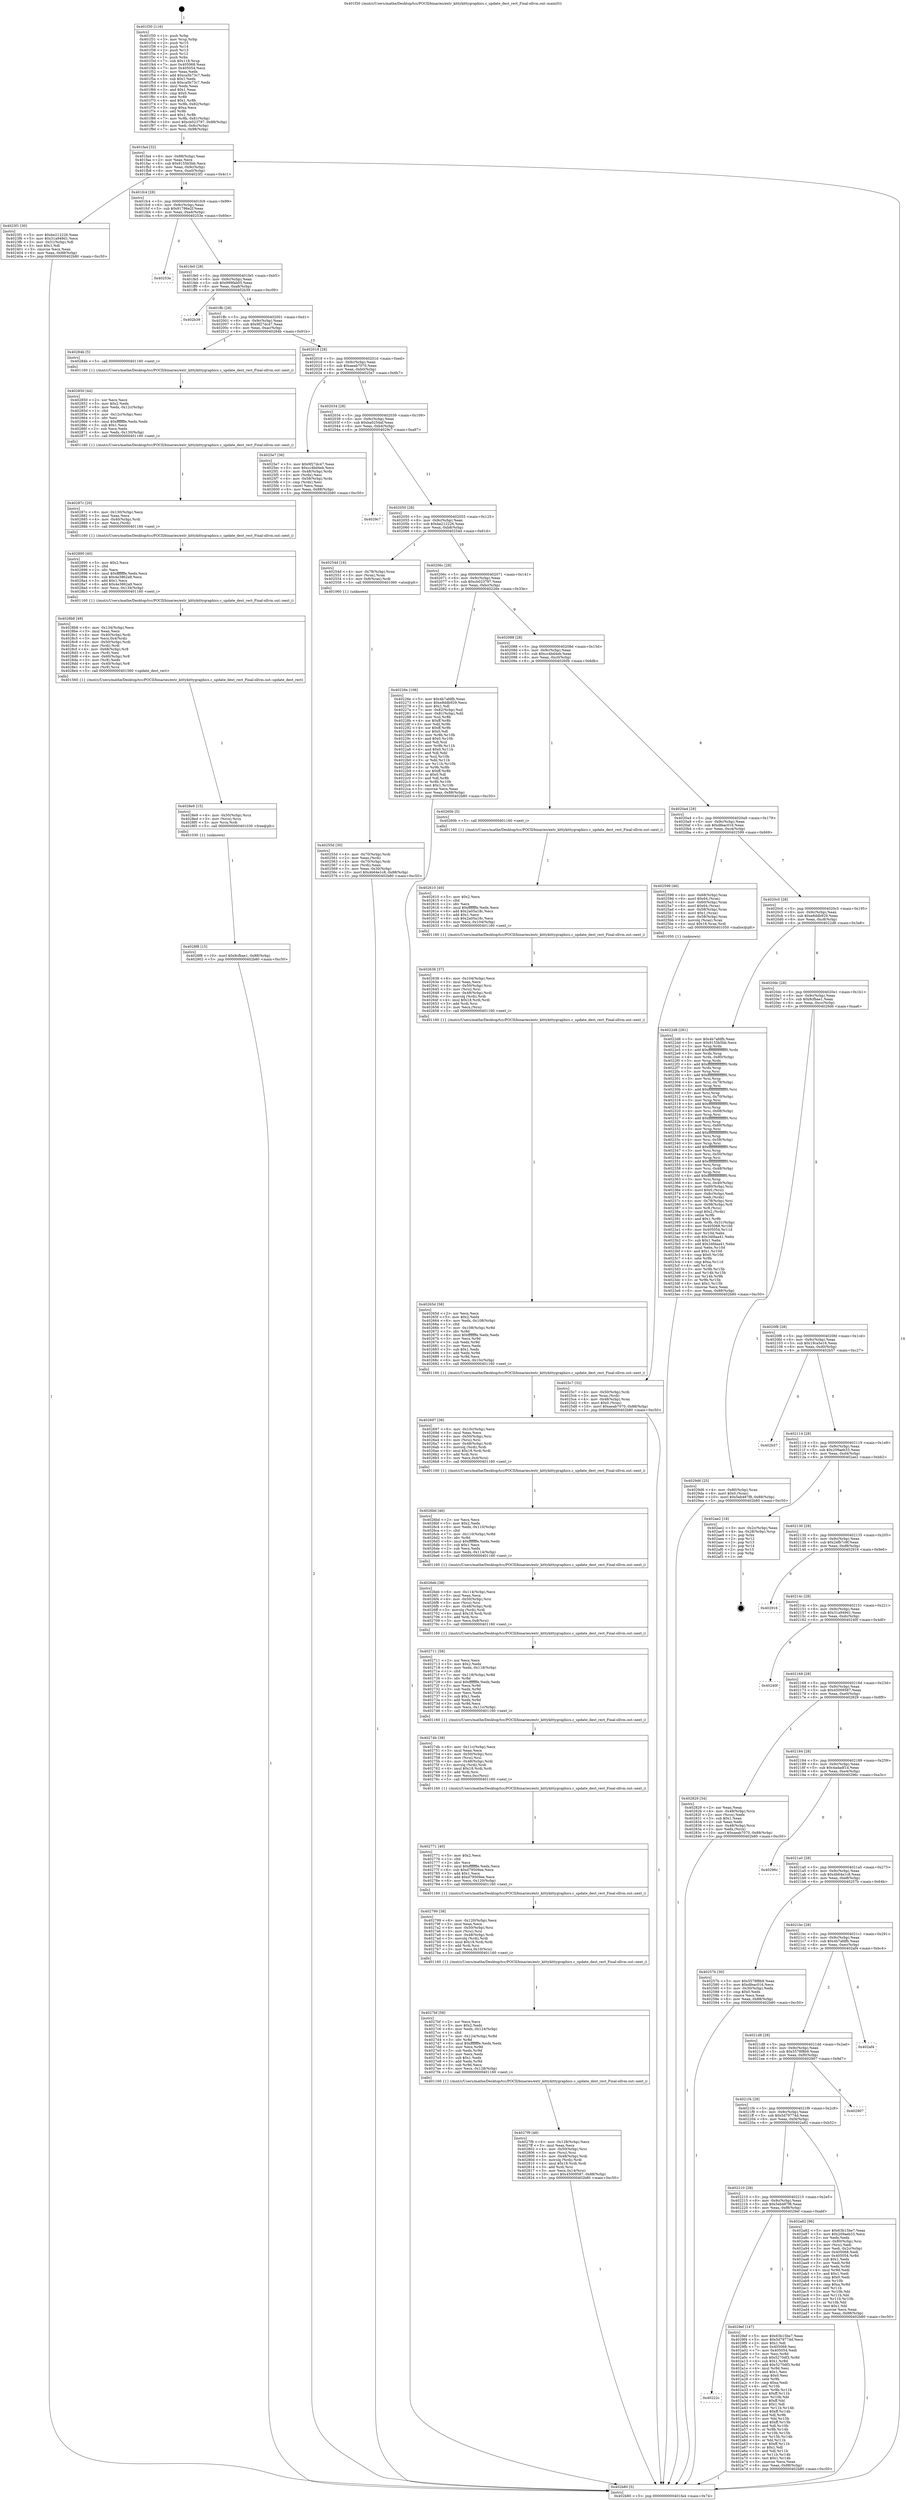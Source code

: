 digraph "0x401f30" {
  label = "0x401f30 (/mnt/c/Users/mathe/Desktop/tcc/POCII/binaries/extr_kittykittygraphics.c_update_dest_rect_Final-ollvm.out::main(0))"
  labelloc = "t"
  node[shape=record]

  Entry [label="",width=0.3,height=0.3,shape=circle,fillcolor=black,style=filled]
  "0x401fa4" [label="{
     0x401fa4 [32]\l
     | [instrs]\l
     &nbsp;&nbsp;0x401fa4 \<+6\>: mov -0x88(%rbp),%eax\l
     &nbsp;&nbsp;0x401faa \<+2\>: mov %eax,%ecx\l
     &nbsp;&nbsp;0x401fac \<+6\>: sub $0x9155b5bb,%ecx\l
     &nbsp;&nbsp;0x401fb2 \<+6\>: mov %eax,-0x9c(%rbp)\l
     &nbsp;&nbsp;0x401fb8 \<+6\>: mov %ecx,-0xa0(%rbp)\l
     &nbsp;&nbsp;0x401fbe \<+6\>: je 00000000004023f1 \<main+0x4c1\>\l
  }"]
  "0x4023f1" [label="{
     0x4023f1 [30]\l
     | [instrs]\l
     &nbsp;&nbsp;0x4023f1 \<+5\>: mov $0xbe212226,%eax\l
     &nbsp;&nbsp;0x4023f6 \<+5\>: mov $0x31a949d1,%ecx\l
     &nbsp;&nbsp;0x4023fb \<+3\>: mov -0x31(%rbp),%dl\l
     &nbsp;&nbsp;0x4023fe \<+3\>: test $0x1,%dl\l
     &nbsp;&nbsp;0x402401 \<+3\>: cmovne %ecx,%eax\l
     &nbsp;&nbsp;0x402404 \<+6\>: mov %eax,-0x88(%rbp)\l
     &nbsp;&nbsp;0x40240a \<+5\>: jmp 0000000000402b80 \<main+0xc50\>\l
  }"]
  "0x401fc4" [label="{
     0x401fc4 [28]\l
     | [instrs]\l
     &nbsp;&nbsp;0x401fc4 \<+5\>: jmp 0000000000401fc9 \<main+0x99\>\l
     &nbsp;&nbsp;0x401fc9 \<+6\>: mov -0x9c(%rbp),%eax\l
     &nbsp;&nbsp;0x401fcf \<+5\>: sub $0x91786e2f,%eax\l
     &nbsp;&nbsp;0x401fd4 \<+6\>: mov %eax,-0xa4(%rbp)\l
     &nbsp;&nbsp;0x401fda \<+6\>: je 000000000040253e \<main+0x60e\>\l
  }"]
  Exit [label="",width=0.3,height=0.3,shape=circle,fillcolor=black,style=filled,peripheries=2]
  "0x40253e" [label="{
     0x40253e\l
  }", style=dashed]
  "0x401fe0" [label="{
     0x401fe0 [28]\l
     | [instrs]\l
     &nbsp;&nbsp;0x401fe0 \<+5\>: jmp 0000000000401fe5 \<main+0xb5\>\l
     &nbsp;&nbsp;0x401fe5 \<+6\>: mov -0x9c(%rbp),%eax\l
     &nbsp;&nbsp;0x401feb \<+5\>: sub $0x999fab05,%eax\l
     &nbsp;&nbsp;0x401ff0 \<+6\>: mov %eax,-0xa8(%rbp)\l
     &nbsp;&nbsp;0x401ff6 \<+6\>: je 0000000000402b39 \<main+0xc09\>\l
  }"]
  "0x40222c" [label="{
     0x40222c\l
  }", style=dashed]
  "0x402b39" [label="{
     0x402b39\l
  }", style=dashed]
  "0x401ffc" [label="{
     0x401ffc [28]\l
     | [instrs]\l
     &nbsp;&nbsp;0x401ffc \<+5\>: jmp 0000000000402001 \<main+0xd1\>\l
     &nbsp;&nbsp;0x402001 \<+6\>: mov -0x9c(%rbp),%eax\l
     &nbsp;&nbsp;0x402007 \<+5\>: sub $0x9f27dc47,%eax\l
     &nbsp;&nbsp;0x40200c \<+6\>: mov %eax,-0xac(%rbp)\l
     &nbsp;&nbsp;0x402012 \<+6\>: je 000000000040284b \<main+0x91b\>\l
  }"]
  "0x4029ef" [label="{
     0x4029ef [147]\l
     | [instrs]\l
     &nbsp;&nbsp;0x4029ef \<+5\>: mov $0x63b15be7,%eax\l
     &nbsp;&nbsp;0x4029f4 \<+5\>: mov $0x5d79774d,%ecx\l
     &nbsp;&nbsp;0x4029f9 \<+2\>: mov $0x1,%dl\l
     &nbsp;&nbsp;0x4029fb \<+7\>: mov 0x405068,%esi\l
     &nbsp;&nbsp;0x402a02 \<+7\>: mov 0x405054,%edi\l
     &nbsp;&nbsp;0x402a09 \<+3\>: mov %esi,%r8d\l
     &nbsp;&nbsp;0x402a0c \<+7\>: sub $0x5270df3,%r8d\l
     &nbsp;&nbsp;0x402a13 \<+4\>: sub $0x1,%r8d\l
     &nbsp;&nbsp;0x402a17 \<+7\>: add $0x5270df3,%r8d\l
     &nbsp;&nbsp;0x402a1e \<+4\>: imul %r8d,%esi\l
     &nbsp;&nbsp;0x402a22 \<+3\>: and $0x1,%esi\l
     &nbsp;&nbsp;0x402a25 \<+3\>: cmp $0x0,%esi\l
     &nbsp;&nbsp;0x402a28 \<+4\>: sete %r9b\l
     &nbsp;&nbsp;0x402a2c \<+3\>: cmp $0xa,%edi\l
     &nbsp;&nbsp;0x402a2f \<+4\>: setl %r10b\l
     &nbsp;&nbsp;0x402a33 \<+3\>: mov %r9b,%r11b\l
     &nbsp;&nbsp;0x402a36 \<+4\>: xor $0xff,%r11b\l
     &nbsp;&nbsp;0x402a3a \<+3\>: mov %r10b,%bl\l
     &nbsp;&nbsp;0x402a3d \<+3\>: xor $0xff,%bl\l
     &nbsp;&nbsp;0x402a40 \<+3\>: xor $0x1,%dl\l
     &nbsp;&nbsp;0x402a43 \<+3\>: mov %r11b,%r14b\l
     &nbsp;&nbsp;0x402a46 \<+4\>: and $0xff,%r14b\l
     &nbsp;&nbsp;0x402a4a \<+3\>: and %dl,%r9b\l
     &nbsp;&nbsp;0x402a4d \<+3\>: mov %bl,%r15b\l
     &nbsp;&nbsp;0x402a50 \<+4\>: and $0xff,%r15b\l
     &nbsp;&nbsp;0x402a54 \<+3\>: and %dl,%r10b\l
     &nbsp;&nbsp;0x402a57 \<+3\>: or %r9b,%r14b\l
     &nbsp;&nbsp;0x402a5a \<+3\>: or %r10b,%r15b\l
     &nbsp;&nbsp;0x402a5d \<+3\>: xor %r15b,%r14b\l
     &nbsp;&nbsp;0x402a60 \<+3\>: or %bl,%r11b\l
     &nbsp;&nbsp;0x402a63 \<+4\>: xor $0xff,%r11b\l
     &nbsp;&nbsp;0x402a67 \<+3\>: or $0x1,%dl\l
     &nbsp;&nbsp;0x402a6a \<+3\>: and %dl,%r11b\l
     &nbsp;&nbsp;0x402a6d \<+3\>: or %r11b,%r14b\l
     &nbsp;&nbsp;0x402a70 \<+4\>: test $0x1,%r14b\l
     &nbsp;&nbsp;0x402a74 \<+3\>: cmovne %ecx,%eax\l
     &nbsp;&nbsp;0x402a77 \<+6\>: mov %eax,-0x88(%rbp)\l
     &nbsp;&nbsp;0x402a7d \<+5\>: jmp 0000000000402b80 \<main+0xc50\>\l
  }"]
  "0x40284b" [label="{
     0x40284b [5]\l
     | [instrs]\l
     &nbsp;&nbsp;0x40284b \<+5\>: call 0000000000401160 \<next_i\>\l
     | [calls]\l
     &nbsp;&nbsp;0x401160 \{1\} (/mnt/c/Users/mathe/Desktop/tcc/POCII/binaries/extr_kittykittygraphics.c_update_dest_rect_Final-ollvm.out::next_i)\l
  }"]
  "0x402018" [label="{
     0x402018 [28]\l
     | [instrs]\l
     &nbsp;&nbsp;0x402018 \<+5\>: jmp 000000000040201d \<main+0xed\>\l
     &nbsp;&nbsp;0x40201d \<+6\>: mov -0x9c(%rbp),%eax\l
     &nbsp;&nbsp;0x402023 \<+5\>: sub $0xaeab7070,%eax\l
     &nbsp;&nbsp;0x402028 \<+6\>: mov %eax,-0xb0(%rbp)\l
     &nbsp;&nbsp;0x40202e \<+6\>: je 00000000004025e7 \<main+0x6b7\>\l
  }"]
  "0x402210" [label="{
     0x402210 [28]\l
     | [instrs]\l
     &nbsp;&nbsp;0x402210 \<+5\>: jmp 0000000000402215 \<main+0x2e5\>\l
     &nbsp;&nbsp;0x402215 \<+6\>: mov -0x9c(%rbp),%eax\l
     &nbsp;&nbsp;0x40221b \<+5\>: sub $0x5eb487f8,%eax\l
     &nbsp;&nbsp;0x402220 \<+6\>: mov %eax,-0xf8(%rbp)\l
     &nbsp;&nbsp;0x402226 \<+6\>: je 00000000004029ef \<main+0xabf\>\l
  }"]
  "0x4025e7" [label="{
     0x4025e7 [36]\l
     | [instrs]\l
     &nbsp;&nbsp;0x4025e7 \<+5\>: mov $0x9f27dc47,%eax\l
     &nbsp;&nbsp;0x4025ec \<+5\>: mov $0xcc4bd4eb,%ecx\l
     &nbsp;&nbsp;0x4025f1 \<+4\>: mov -0x48(%rbp),%rdx\l
     &nbsp;&nbsp;0x4025f5 \<+2\>: mov (%rdx),%esi\l
     &nbsp;&nbsp;0x4025f7 \<+4\>: mov -0x58(%rbp),%rdx\l
     &nbsp;&nbsp;0x4025fb \<+2\>: cmp (%rdx),%esi\l
     &nbsp;&nbsp;0x4025fd \<+3\>: cmovl %ecx,%eax\l
     &nbsp;&nbsp;0x402600 \<+6\>: mov %eax,-0x88(%rbp)\l
     &nbsp;&nbsp;0x402606 \<+5\>: jmp 0000000000402b80 \<main+0xc50\>\l
  }"]
  "0x402034" [label="{
     0x402034 [28]\l
     | [instrs]\l
     &nbsp;&nbsp;0x402034 \<+5\>: jmp 0000000000402039 \<main+0x109\>\l
     &nbsp;&nbsp;0x402039 \<+6\>: mov -0x9c(%rbp),%eax\l
     &nbsp;&nbsp;0x40203f \<+5\>: sub $0xba0254af,%eax\l
     &nbsp;&nbsp;0x402044 \<+6\>: mov %eax,-0xb4(%rbp)\l
     &nbsp;&nbsp;0x40204a \<+6\>: je 00000000004029c7 \<main+0xa97\>\l
  }"]
  "0x402a82" [label="{
     0x402a82 [96]\l
     | [instrs]\l
     &nbsp;&nbsp;0x402a82 \<+5\>: mov $0x63b15be7,%eax\l
     &nbsp;&nbsp;0x402a87 \<+5\>: mov $0x209aeb33,%ecx\l
     &nbsp;&nbsp;0x402a8c \<+2\>: xor %edx,%edx\l
     &nbsp;&nbsp;0x402a8e \<+4\>: mov -0x80(%rbp),%rsi\l
     &nbsp;&nbsp;0x402a92 \<+2\>: mov (%rsi),%edi\l
     &nbsp;&nbsp;0x402a94 \<+3\>: mov %edi,-0x2c(%rbp)\l
     &nbsp;&nbsp;0x402a97 \<+7\>: mov 0x405068,%edi\l
     &nbsp;&nbsp;0x402a9e \<+8\>: mov 0x405054,%r8d\l
     &nbsp;&nbsp;0x402aa6 \<+3\>: sub $0x1,%edx\l
     &nbsp;&nbsp;0x402aa9 \<+3\>: mov %edi,%r9d\l
     &nbsp;&nbsp;0x402aac \<+3\>: add %edx,%r9d\l
     &nbsp;&nbsp;0x402aaf \<+4\>: imul %r9d,%edi\l
     &nbsp;&nbsp;0x402ab3 \<+3\>: and $0x1,%edi\l
     &nbsp;&nbsp;0x402ab6 \<+3\>: cmp $0x0,%edi\l
     &nbsp;&nbsp;0x402ab9 \<+4\>: sete %r10b\l
     &nbsp;&nbsp;0x402abd \<+4\>: cmp $0xa,%r8d\l
     &nbsp;&nbsp;0x402ac1 \<+4\>: setl %r11b\l
     &nbsp;&nbsp;0x402ac5 \<+3\>: mov %r10b,%bl\l
     &nbsp;&nbsp;0x402ac8 \<+3\>: and %r11b,%bl\l
     &nbsp;&nbsp;0x402acb \<+3\>: xor %r11b,%r10b\l
     &nbsp;&nbsp;0x402ace \<+3\>: or %r10b,%bl\l
     &nbsp;&nbsp;0x402ad1 \<+3\>: test $0x1,%bl\l
     &nbsp;&nbsp;0x402ad4 \<+3\>: cmovne %ecx,%eax\l
     &nbsp;&nbsp;0x402ad7 \<+6\>: mov %eax,-0x88(%rbp)\l
     &nbsp;&nbsp;0x402add \<+5\>: jmp 0000000000402b80 \<main+0xc50\>\l
  }"]
  "0x4029c7" [label="{
     0x4029c7\l
  }", style=dashed]
  "0x402050" [label="{
     0x402050 [28]\l
     | [instrs]\l
     &nbsp;&nbsp;0x402050 \<+5\>: jmp 0000000000402055 \<main+0x125\>\l
     &nbsp;&nbsp;0x402055 \<+6\>: mov -0x9c(%rbp),%eax\l
     &nbsp;&nbsp;0x40205b \<+5\>: sub $0xbe212226,%eax\l
     &nbsp;&nbsp;0x402060 \<+6\>: mov %eax,-0xb8(%rbp)\l
     &nbsp;&nbsp;0x402066 \<+6\>: je 000000000040254d \<main+0x61d\>\l
  }"]
  "0x4021f4" [label="{
     0x4021f4 [28]\l
     | [instrs]\l
     &nbsp;&nbsp;0x4021f4 \<+5\>: jmp 00000000004021f9 \<main+0x2c9\>\l
     &nbsp;&nbsp;0x4021f9 \<+6\>: mov -0x9c(%rbp),%eax\l
     &nbsp;&nbsp;0x4021ff \<+5\>: sub $0x5d79774d,%eax\l
     &nbsp;&nbsp;0x402204 \<+6\>: mov %eax,-0xf4(%rbp)\l
     &nbsp;&nbsp;0x40220a \<+6\>: je 0000000000402a82 \<main+0xb52\>\l
  }"]
  "0x40254d" [label="{
     0x40254d [16]\l
     | [instrs]\l
     &nbsp;&nbsp;0x40254d \<+4\>: mov -0x78(%rbp),%rax\l
     &nbsp;&nbsp;0x402551 \<+3\>: mov (%rax),%rax\l
     &nbsp;&nbsp;0x402554 \<+4\>: mov 0x8(%rax),%rdi\l
     &nbsp;&nbsp;0x402558 \<+5\>: call 0000000000401060 \<atoi@plt\>\l
     | [calls]\l
     &nbsp;&nbsp;0x401060 \{1\} (unknown)\l
  }"]
  "0x40206c" [label="{
     0x40206c [28]\l
     | [instrs]\l
     &nbsp;&nbsp;0x40206c \<+5\>: jmp 0000000000402071 \<main+0x141\>\l
     &nbsp;&nbsp;0x402071 \<+6\>: mov -0x9c(%rbp),%eax\l
     &nbsp;&nbsp;0x402077 \<+5\>: sub $0xcb023797,%eax\l
     &nbsp;&nbsp;0x40207c \<+6\>: mov %eax,-0xbc(%rbp)\l
     &nbsp;&nbsp;0x402082 \<+6\>: je 000000000040226e \<main+0x33e\>\l
  }"]
  "0x402907" [label="{
     0x402907\l
  }", style=dashed]
  "0x40226e" [label="{
     0x40226e [106]\l
     | [instrs]\l
     &nbsp;&nbsp;0x40226e \<+5\>: mov $0x4b7afdfb,%eax\l
     &nbsp;&nbsp;0x402273 \<+5\>: mov $0xe8ddb929,%ecx\l
     &nbsp;&nbsp;0x402278 \<+2\>: mov $0x1,%dl\l
     &nbsp;&nbsp;0x40227a \<+7\>: mov -0x82(%rbp),%sil\l
     &nbsp;&nbsp;0x402281 \<+7\>: mov -0x81(%rbp),%dil\l
     &nbsp;&nbsp;0x402288 \<+3\>: mov %sil,%r8b\l
     &nbsp;&nbsp;0x40228b \<+4\>: xor $0xff,%r8b\l
     &nbsp;&nbsp;0x40228f \<+3\>: mov %dil,%r9b\l
     &nbsp;&nbsp;0x402292 \<+4\>: xor $0xff,%r9b\l
     &nbsp;&nbsp;0x402296 \<+3\>: xor $0x0,%dl\l
     &nbsp;&nbsp;0x402299 \<+3\>: mov %r8b,%r10b\l
     &nbsp;&nbsp;0x40229c \<+4\>: and $0x0,%r10b\l
     &nbsp;&nbsp;0x4022a0 \<+3\>: and %dl,%sil\l
     &nbsp;&nbsp;0x4022a3 \<+3\>: mov %r9b,%r11b\l
     &nbsp;&nbsp;0x4022a6 \<+4\>: and $0x0,%r11b\l
     &nbsp;&nbsp;0x4022aa \<+3\>: and %dl,%dil\l
     &nbsp;&nbsp;0x4022ad \<+3\>: or %sil,%r10b\l
     &nbsp;&nbsp;0x4022b0 \<+3\>: or %dil,%r11b\l
     &nbsp;&nbsp;0x4022b3 \<+3\>: xor %r11b,%r10b\l
     &nbsp;&nbsp;0x4022b6 \<+3\>: or %r9b,%r8b\l
     &nbsp;&nbsp;0x4022b9 \<+4\>: xor $0xff,%r8b\l
     &nbsp;&nbsp;0x4022bd \<+3\>: or $0x0,%dl\l
     &nbsp;&nbsp;0x4022c0 \<+3\>: and %dl,%r8b\l
     &nbsp;&nbsp;0x4022c3 \<+3\>: or %r8b,%r10b\l
     &nbsp;&nbsp;0x4022c6 \<+4\>: test $0x1,%r10b\l
     &nbsp;&nbsp;0x4022ca \<+3\>: cmovne %ecx,%eax\l
     &nbsp;&nbsp;0x4022cd \<+6\>: mov %eax,-0x88(%rbp)\l
     &nbsp;&nbsp;0x4022d3 \<+5\>: jmp 0000000000402b80 \<main+0xc50\>\l
  }"]
  "0x402088" [label="{
     0x402088 [28]\l
     | [instrs]\l
     &nbsp;&nbsp;0x402088 \<+5\>: jmp 000000000040208d \<main+0x15d\>\l
     &nbsp;&nbsp;0x40208d \<+6\>: mov -0x9c(%rbp),%eax\l
     &nbsp;&nbsp;0x402093 \<+5\>: sub $0xcc4bd4eb,%eax\l
     &nbsp;&nbsp;0x402098 \<+6\>: mov %eax,-0xc0(%rbp)\l
     &nbsp;&nbsp;0x40209e \<+6\>: je 000000000040260b \<main+0x6db\>\l
  }"]
  "0x402b80" [label="{
     0x402b80 [5]\l
     | [instrs]\l
     &nbsp;&nbsp;0x402b80 \<+5\>: jmp 0000000000401fa4 \<main+0x74\>\l
  }"]
  "0x401f30" [label="{
     0x401f30 [116]\l
     | [instrs]\l
     &nbsp;&nbsp;0x401f30 \<+1\>: push %rbp\l
     &nbsp;&nbsp;0x401f31 \<+3\>: mov %rsp,%rbp\l
     &nbsp;&nbsp;0x401f34 \<+2\>: push %r15\l
     &nbsp;&nbsp;0x401f36 \<+2\>: push %r14\l
     &nbsp;&nbsp;0x401f38 \<+2\>: push %r13\l
     &nbsp;&nbsp;0x401f3a \<+2\>: push %r12\l
     &nbsp;&nbsp;0x401f3c \<+1\>: push %rbx\l
     &nbsp;&nbsp;0x401f3d \<+7\>: sub $0x118,%rsp\l
     &nbsp;&nbsp;0x401f44 \<+7\>: mov 0x405068,%eax\l
     &nbsp;&nbsp;0x401f4b \<+7\>: mov 0x405054,%ecx\l
     &nbsp;&nbsp;0x401f52 \<+2\>: mov %eax,%edx\l
     &nbsp;&nbsp;0x401f54 \<+6\>: add $0xca5b73c7,%edx\l
     &nbsp;&nbsp;0x401f5a \<+3\>: sub $0x1,%edx\l
     &nbsp;&nbsp;0x401f5d \<+6\>: sub $0xca5b73c7,%edx\l
     &nbsp;&nbsp;0x401f63 \<+3\>: imul %edx,%eax\l
     &nbsp;&nbsp;0x401f66 \<+3\>: and $0x1,%eax\l
     &nbsp;&nbsp;0x401f69 \<+3\>: cmp $0x0,%eax\l
     &nbsp;&nbsp;0x401f6c \<+4\>: sete %r8b\l
     &nbsp;&nbsp;0x401f70 \<+4\>: and $0x1,%r8b\l
     &nbsp;&nbsp;0x401f74 \<+7\>: mov %r8b,-0x82(%rbp)\l
     &nbsp;&nbsp;0x401f7b \<+3\>: cmp $0xa,%ecx\l
     &nbsp;&nbsp;0x401f7e \<+4\>: setl %r8b\l
     &nbsp;&nbsp;0x401f82 \<+4\>: and $0x1,%r8b\l
     &nbsp;&nbsp;0x401f86 \<+7\>: mov %r8b,-0x81(%rbp)\l
     &nbsp;&nbsp;0x401f8d \<+10\>: movl $0xcb023797,-0x88(%rbp)\l
     &nbsp;&nbsp;0x401f97 \<+6\>: mov %edi,-0x8c(%rbp)\l
     &nbsp;&nbsp;0x401f9d \<+7\>: mov %rsi,-0x98(%rbp)\l
  }"]
  "0x4021d8" [label="{
     0x4021d8 [28]\l
     | [instrs]\l
     &nbsp;&nbsp;0x4021d8 \<+5\>: jmp 00000000004021dd \<main+0x2ad\>\l
     &nbsp;&nbsp;0x4021dd \<+6\>: mov -0x9c(%rbp),%eax\l
     &nbsp;&nbsp;0x4021e3 \<+5\>: sub $0x5578f8b9,%eax\l
     &nbsp;&nbsp;0x4021e8 \<+6\>: mov %eax,-0xf0(%rbp)\l
     &nbsp;&nbsp;0x4021ee \<+6\>: je 0000000000402907 \<main+0x9d7\>\l
  }"]
  "0x40260b" [label="{
     0x40260b [5]\l
     | [instrs]\l
     &nbsp;&nbsp;0x40260b \<+5\>: call 0000000000401160 \<next_i\>\l
     | [calls]\l
     &nbsp;&nbsp;0x401160 \{1\} (/mnt/c/Users/mathe/Desktop/tcc/POCII/binaries/extr_kittykittygraphics.c_update_dest_rect_Final-ollvm.out::next_i)\l
  }"]
  "0x4020a4" [label="{
     0x4020a4 [28]\l
     | [instrs]\l
     &nbsp;&nbsp;0x4020a4 \<+5\>: jmp 00000000004020a9 \<main+0x179\>\l
     &nbsp;&nbsp;0x4020a9 \<+6\>: mov -0x9c(%rbp),%eax\l
     &nbsp;&nbsp;0x4020af \<+5\>: sub $0xdfeac016,%eax\l
     &nbsp;&nbsp;0x4020b4 \<+6\>: mov %eax,-0xc4(%rbp)\l
     &nbsp;&nbsp;0x4020ba \<+6\>: je 0000000000402599 \<main+0x669\>\l
  }"]
  "0x402af4" [label="{
     0x402af4\l
  }", style=dashed]
  "0x402599" [label="{
     0x402599 [46]\l
     | [instrs]\l
     &nbsp;&nbsp;0x402599 \<+4\>: mov -0x68(%rbp),%rax\l
     &nbsp;&nbsp;0x40259d \<+6\>: movl $0x64,(%rax)\l
     &nbsp;&nbsp;0x4025a3 \<+4\>: mov -0x60(%rbp),%rax\l
     &nbsp;&nbsp;0x4025a7 \<+6\>: movl $0x64,(%rax)\l
     &nbsp;&nbsp;0x4025ad \<+4\>: mov -0x58(%rbp),%rax\l
     &nbsp;&nbsp;0x4025b1 \<+6\>: movl $0x1,(%rax)\l
     &nbsp;&nbsp;0x4025b7 \<+4\>: mov -0x58(%rbp),%rax\l
     &nbsp;&nbsp;0x4025bb \<+3\>: movslq (%rax),%rax\l
     &nbsp;&nbsp;0x4025be \<+4\>: imul $0x18,%rax,%rdi\l
     &nbsp;&nbsp;0x4025c2 \<+5\>: call 0000000000401050 \<malloc@plt\>\l
     | [calls]\l
     &nbsp;&nbsp;0x401050 \{1\} (unknown)\l
  }"]
  "0x4020c0" [label="{
     0x4020c0 [28]\l
     | [instrs]\l
     &nbsp;&nbsp;0x4020c0 \<+5\>: jmp 00000000004020c5 \<main+0x195\>\l
     &nbsp;&nbsp;0x4020c5 \<+6\>: mov -0x9c(%rbp),%eax\l
     &nbsp;&nbsp;0x4020cb \<+5\>: sub $0xe8ddb929,%eax\l
     &nbsp;&nbsp;0x4020d0 \<+6\>: mov %eax,-0xc8(%rbp)\l
     &nbsp;&nbsp;0x4020d6 \<+6\>: je 00000000004022d8 \<main+0x3a8\>\l
  }"]
  "0x4028f8" [label="{
     0x4028f8 [15]\l
     | [instrs]\l
     &nbsp;&nbsp;0x4028f8 \<+10\>: movl $0x8cfbae1,-0x88(%rbp)\l
     &nbsp;&nbsp;0x402902 \<+5\>: jmp 0000000000402b80 \<main+0xc50\>\l
  }"]
  "0x4022d8" [label="{
     0x4022d8 [281]\l
     | [instrs]\l
     &nbsp;&nbsp;0x4022d8 \<+5\>: mov $0x4b7afdfb,%eax\l
     &nbsp;&nbsp;0x4022dd \<+5\>: mov $0x9155b5bb,%ecx\l
     &nbsp;&nbsp;0x4022e2 \<+3\>: mov %rsp,%rdx\l
     &nbsp;&nbsp;0x4022e5 \<+4\>: add $0xfffffffffffffff0,%rdx\l
     &nbsp;&nbsp;0x4022e9 \<+3\>: mov %rdx,%rsp\l
     &nbsp;&nbsp;0x4022ec \<+4\>: mov %rdx,-0x80(%rbp)\l
     &nbsp;&nbsp;0x4022f0 \<+3\>: mov %rsp,%rdx\l
     &nbsp;&nbsp;0x4022f3 \<+4\>: add $0xfffffffffffffff0,%rdx\l
     &nbsp;&nbsp;0x4022f7 \<+3\>: mov %rdx,%rsp\l
     &nbsp;&nbsp;0x4022fa \<+3\>: mov %rsp,%rsi\l
     &nbsp;&nbsp;0x4022fd \<+4\>: add $0xfffffffffffffff0,%rsi\l
     &nbsp;&nbsp;0x402301 \<+3\>: mov %rsi,%rsp\l
     &nbsp;&nbsp;0x402304 \<+4\>: mov %rsi,-0x78(%rbp)\l
     &nbsp;&nbsp;0x402308 \<+3\>: mov %rsp,%rsi\l
     &nbsp;&nbsp;0x40230b \<+4\>: add $0xfffffffffffffff0,%rsi\l
     &nbsp;&nbsp;0x40230f \<+3\>: mov %rsi,%rsp\l
     &nbsp;&nbsp;0x402312 \<+4\>: mov %rsi,-0x70(%rbp)\l
     &nbsp;&nbsp;0x402316 \<+3\>: mov %rsp,%rsi\l
     &nbsp;&nbsp;0x402319 \<+4\>: add $0xfffffffffffffff0,%rsi\l
     &nbsp;&nbsp;0x40231d \<+3\>: mov %rsi,%rsp\l
     &nbsp;&nbsp;0x402320 \<+4\>: mov %rsi,-0x68(%rbp)\l
     &nbsp;&nbsp;0x402324 \<+3\>: mov %rsp,%rsi\l
     &nbsp;&nbsp;0x402327 \<+4\>: add $0xfffffffffffffff0,%rsi\l
     &nbsp;&nbsp;0x40232b \<+3\>: mov %rsi,%rsp\l
     &nbsp;&nbsp;0x40232e \<+4\>: mov %rsi,-0x60(%rbp)\l
     &nbsp;&nbsp;0x402332 \<+3\>: mov %rsp,%rsi\l
     &nbsp;&nbsp;0x402335 \<+4\>: add $0xfffffffffffffff0,%rsi\l
     &nbsp;&nbsp;0x402339 \<+3\>: mov %rsi,%rsp\l
     &nbsp;&nbsp;0x40233c \<+4\>: mov %rsi,-0x58(%rbp)\l
     &nbsp;&nbsp;0x402340 \<+3\>: mov %rsp,%rsi\l
     &nbsp;&nbsp;0x402343 \<+4\>: add $0xfffffffffffffff0,%rsi\l
     &nbsp;&nbsp;0x402347 \<+3\>: mov %rsi,%rsp\l
     &nbsp;&nbsp;0x40234a \<+4\>: mov %rsi,-0x50(%rbp)\l
     &nbsp;&nbsp;0x40234e \<+3\>: mov %rsp,%rsi\l
     &nbsp;&nbsp;0x402351 \<+4\>: add $0xfffffffffffffff0,%rsi\l
     &nbsp;&nbsp;0x402355 \<+3\>: mov %rsi,%rsp\l
     &nbsp;&nbsp;0x402358 \<+4\>: mov %rsi,-0x48(%rbp)\l
     &nbsp;&nbsp;0x40235c \<+3\>: mov %rsp,%rsi\l
     &nbsp;&nbsp;0x40235f \<+4\>: add $0xfffffffffffffff0,%rsi\l
     &nbsp;&nbsp;0x402363 \<+3\>: mov %rsi,%rsp\l
     &nbsp;&nbsp;0x402366 \<+4\>: mov %rsi,-0x40(%rbp)\l
     &nbsp;&nbsp;0x40236a \<+4\>: mov -0x80(%rbp),%rsi\l
     &nbsp;&nbsp;0x40236e \<+6\>: movl $0x0,(%rsi)\l
     &nbsp;&nbsp;0x402374 \<+6\>: mov -0x8c(%rbp),%edi\l
     &nbsp;&nbsp;0x40237a \<+2\>: mov %edi,(%rdx)\l
     &nbsp;&nbsp;0x40237c \<+4\>: mov -0x78(%rbp),%rsi\l
     &nbsp;&nbsp;0x402380 \<+7\>: mov -0x98(%rbp),%r8\l
     &nbsp;&nbsp;0x402387 \<+3\>: mov %r8,(%rsi)\l
     &nbsp;&nbsp;0x40238a \<+3\>: cmpl $0x2,(%rdx)\l
     &nbsp;&nbsp;0x40238d \<+4\>: setne %r9b\l
     &nbsp;&nbsp;0x402391 \<+4\>: and $0x1,%r9b\l
     &nbsp;&nbsp;0x402395 \<+4\>: mov %r9b,-0x31(%rbp)\l
     &nbsp;&nbsp;0x402399 \<+8\>: mov 0x405068,%r10d\l
     &nbsp;&nbsp;0x4023a1 \<+8\>: mov 0x405054,%r11d\l
     &nbsp;&nbsp;0x4023a9 \<+3\>: mov %r10d,%ebx\l
     &nbsp;&nbsp;0x4023ac \<+6\>: sub $0x34fdaa41,%ebx\l
     &nbsp;&nbsp;0x4023b2 \<+3\>: sub $0x1,%ebx\l
     &nbsp;&nbsp;0x4023b5 \<+6\>: add $0x34fdaa41,%ebx\l
     &nbsp;&nbsp;0x4023bb \<+4\>: imul %ebx,%r10d\l
     &nbsp;&nbsp;0x4023bf \<+4\>: and $0x1,%r10d\l
     &nbsp;&nbsp;0x4023c3 \<+4\>: cmp $0x0,%r10d\l
     &nbsp;&nbsp;0x4023c7 \<+4\>: sete %r9b\l
     &nbsp;&nbsp;0x4023cb \<+4\>: cmp $0xa,%r11d\l
     &nbsp;&nbsp;0x4023cf \<+4\>: setl %r14b\l
     &nbsp;&nbsp;0x4023d3 \<+3\>: mov %r9b,%r15b\l
     &nbsp;&nbsp;0x4023d6 \<+3\>: and %r14b,%r15b\l
     &nbsp;&nbsp;0x4023d9 \<+3\>: xor %r14b,%r9b\l
     &nbsp;&nbsp;0x4023dc \<+3\>: or %r9b,%r15b\l
     &nbsp;&nbsp;0x4023df \<+4\>: test $0x1,%r15b\l
     &nbsp;&nbsp;0x4023e3 \<+3\>: cmovne %ecx,%eax\l
     &nbsp;&nbsp;0x4023e6 \<+6\>: mov %eax,-0x88(%rbp)\l
     &nbsp;&nbsp;0x4023ec \<+5\>: jmp 0000000000402b80 \<main+0xc50\>\l
  }"]
  "0x4020dc" [label="{
     0x4020dc [28]\l
     | [instrs]\l
     &nbsp;&nbsp;0x4020dc \<+5\>: jmp 00000000004020e1 \<main+0x1b1\>\l
     &nbsp;&nbsp;0x4020e1 \<+6\>: mov -0x9c(%rbp),%eax\l
     &nbsp;&nbsp;0x4020e7 \<+5\>: sub $0x8cfbae1,%eax\l
     &nbsp;&nbsp;0x4020ec \<+6\>: mov %eax,-0xcc(%rbp)\l
     &nbsp;&nbsp;0x4020f2 \<+6\>: je 00000000004029d6 \<main+0xaa6\>\l
  }"]
  "0x4028e9" [label="{
     0x4028e9 [15]\l
     | [instrs]\l
     &nbsp;&nbsp;0x4028e9 \<+4\>: mov -0x50(%rbp),%rcx\l
     &nbsp;&nbsp;0x4028ed \<+3\>: mov (%rcx),%rcx\l
     &nbsp;&nbsp;0x4028f0 \<+3\>: mov %rcx,%rdi\l
     &nbsp;&nbsp;0x4028f3 \<+5\>: call 0000000000401030 \<free@plt\>\l
     | [calls]\l
     &nbsp;&nbsp;0x401030 \{1\} (unknown)\l
  }"]
  "0x40255d" [label="{
     0x40255d [30]\l
     | [instrs]\l
     &nbsp;&nbsp;0x40255d \<+4\>: mov -0x70(%rbp),%rdi\l
     &nbsp;&nbsp;0x402561 \<+2\>: mov %eax,(%rdi)\l
     &nbsp;&nbsp;0x402563 \<+4\>: mov -0x70(%rbp),%rdi\l
     &nbsp;&nbsp;0x402567 \<+2\>: mov (%rdi),%eax\l
     &nbsp;&nbsp;0x402569 \<+3\>: mov %eax,-0x30(%rbp)\l
     &nbsp;&nbsp;0x40256c \<+10\>: movl $0x4b64e1c8,-0x88(%rbp)\l
     &nbsp;&nbsp;0x402576 \<+5\>: jmp 0000000000402b80 \<main+0xc50\>\l
  }"]
  "0x4028b8" [label="{
     0x4028b8 [49]\l
     | [instrs]\l
     &nbsp;&nbsp;0x4028b8 \<+6\>: mov -0x134(%rbp),%ecx\l
     &nbsp;&nbsp;0x4028be \<+3\>: imul %eax,%ecx\l
     &nbsp;&nbsp;0x4028c1 \<+4\>: mov -0x40(%rbp),%rdi\l
     &nbsp;&nbsp;0x4028c5 \<+3\>: mov %ecx,0x4(%rdi)\l
     &nbsp;&nbsp;0x4028c8 \<+4\>: mov -0x50(%rbp),%rdi\l
     &nbsp;&nbsp;0x4028cc \<+3\>: mov (%rdi),%rdi\l
     &nbsp;&nbsp;0x4028cf \<+4\>: mov -0x68(%rbp),%r8\l
     &nbsp;&nbsp;0x4028d3 \<+3\>: mov (%r8),%esi\l
     &nbsp;&nbsp;0x4028d6 \<+4\>: mov -0x60(%rbp),%r8\l
     &nbsp;&nbsp;0x4028da \<+3\>: mov (%r8),%edx\l
     &nbsp;&nbsp;0x4028dd \<+4\>: mov -0x40(%rbp),%r8\l
     &nbsp;&nbsp;0x4028e1 \<+3\>: mov (%r8),%rcx\l
     &nbsp;&nbsp;0x4028e4 \<+5\>: call 0000000000401560 \<update_dest_rect\>\l
     | [calls]\l
     &nbsp;&nbsp;0x401560 \{1\} (/mnt/c/Users/mathe/Desktop/tcc/POCII/binaries/extr_kittykittygraphics.c_update_dest_rect_Final-ollvm.out::update_dest_rect)\l
  }"]
  "0x4029d6" [label="{
     0x4029d6 [25]\l
     | [instrs]\l
     &nbsp;&nbsp;0x4029d6 \<+4\>: mov -0x80(%rbp),%rax\l
     &nbsp;&nbsp;0x4029da \<+6\>: movl $0x0,(%rax)\l
     &nbsp;&nbsp;0x4029e0 \<+10\>: movl $0x5eb487f8,-0x88(%rbp)\l
     &nbsp;&nbsp;0x4029ea \<+5\>: jmp 0000000000402b80 \<main+0xc50\>\l
  }"]
  "0x4020f8" [label="{
     0x4020f8 [28]\l
     | [instrs]\l
     &nbsp;&nbsp;0x4020f8 \<+5\>: jmp 00000000004020fd \<main+0x1cd\>\l
     &nbsp;&nbsp;0x4020fd \<+6\>: mov -0x9c(%rbp),%eax\l
     &nbsp;&nbsp;0x402103 \<+5\>: sub $0x19ca5e16,%eax\l
     &nbsp;&nbsp;0x402108 \<+6\>: mov %eax,-0xd0(%rbp)\l
     &nbsp;&nbsp;0x40210e \<+6\>: je 0000000000402b57 \<main+0xc27\>\l
  }"]
  "0x402890" [label="{
     0x402890 [40]\l
     | [instrs]\l
     &nbsp;&nbsp;0x402890 \<+5\>: mov $0x2,%ecx\l
     &nbsp;&nbsp;0x402895 \<+1\>: cltd\l
     &nbsp;&nbsp;0x402896 \<+2\>: idiv %ecx\l
     &nbsp;&nbsp;0x402898 \<+6\>: imul $0xfffffffe,%edx,%ecx\l
     &nbsp;&nbsp;0x40289e \<+6\>: sub $0x4e3862a9,%ecx\l
     &nbsp;&nbsp;0x4028a4 \<+3\>: add $0x1,%ecx\l
     &nbsp;&nbsp;0x4028a7 \<+6\>: add $0x4e3862a9,%ecx\l
     &nbsp;&nbsp;0x4028ad \<+6\>: mov %ecx,-0x134(%rbp)\l
     &nbsp;&nbsp;0x4028b3 \<+5\>: call 0000000000401160 \<next_i\>\l
     | [calls]\l
     &nbsp;&nbsp;0x401160 \{1\} (/mnt/c/Users/mathe/Desktop/tcc/POCII/binaries/extr_kittykittygraphics.c_update_dest_rect_Final-ollvm.out::next_i)\l
  }"]
  "0x402b57" [label="{
     0x402b57\l
  }", style=dashed]
  "0x402114" [label="{
     0x402114 [28]\l
     | [instrs]\l
     &nbsp;&nbsp;0x402114 \<+5\>: jmp 0000000000402119 \<main+0x1e9\>\l
     &nbsp;&nbsp;0x402119 \<+6\>: mov -0x9c(%rbp),%eax\l
     &nbsp;&nbsp;0x40211f \<+5\>: sub $0x209aeb33,%eax\l
     &nbsp;&nbsp;0x402124 \<+6\>: mov %eax,-0xd4(%rbp)\l
     &nbsp;&nbsp;0x40212a \<+6\>: je 0000000000402ae2 \<main+0xbb2\>\l
  }"]
  "0x40287c" [label="{
     0x40287c [20]\l
     | [instrs]\l
     &nbsp;&nbsp;0x40287c \<+6\>: mov -0x130(%rbp),%ecx\l
     &nbsp;&nbsp;0x402882 \<+3\>: imul %eax,%ecx\l
     &nbsp;&nbsp;0x402885 \<+4\>: mov -0x40(%rbp),%rdi\l
     &nbsp;&nbsp;0x402889 \<+2\>: mov %ecx,(%rdi)\l
     &nbsp;&nbsp;0x40288b \<+5\>: call 0000000000401160 \<next_i\>\l
     | [calls]\l
     &nbsp;&nbsp;0x401160 \{1\} (/mnt/c/Users/mathe/Desktop/tcc/POCII/binaries/extr_kittykittygraphics.c_update_dest_rect_Final-ollvm.out::next_i)\l
  }"]
  "0x402ae2" [label="{
     0x402ae2 [18]\l
     | [instrs]\l
     &nbsp;&nbsp;0x402ae2 \<+3\>: mov -0x2c(%rbp),%eax\l
     &nbsp;&nbsp;0x402ae5 \<+4\>: lea -0x28(%rbp),%rsp\l
     &nbsp;&nbsp;0x402ae9 \<+1\>: pop %rbx\l
     &nbsp;&nbsp;0x402aea \<+2\>: pop %r12\l
     &nbsp;&nbsp;0x402aec \<+2\>: pop %r13\l
     &nbsp;&nbsp;0x402aee \<+2\>: pop %r14\l
     &nbsp;&nbsp;0x402af0 \<+2\>: pop %r15\l
     &nbsp;&nbsp;0x402af2 \<+1\>: pop %rbp\l
     &nbsp;&nbsp;0x402af3 \<+1\>: ret\l
  }"]
  "0x402130" [label="{
     0x402130 [28]\l
     | [instrs]\l
     &nbsp;&nbsp;0x402130 \<+5\>: jmp 0000000000402135 \<main+0x205\>\l
     &nbsp;&nbsp;0x402135 \<+6\>: mov -0x9c(%rbp),%eax\l
     &nbsp;&nbsp;0x40213b \<+5\>: sub $0x2efb7c9f,%eax\l
     &nbsp;&nbsp;0x402140 \<+6\>: mov %eax,-0xd8(%rbp)\l
     &nbsp;&nbsp;0x402146 \<+6\>: je 0000000000402916 \<main+0x9e6\>\l
  }"]
  "0x402850" [label="{
     0x402850 [44]\l
     | [instrs]\l
     &nbsp;&nbsp;0x402850 \<+2\>: xor %ecx,%ecx\l
     &nbsp;&nbsp;0x402852 \<+5\>: mov $0x2,%edx\l
     &nbsp;&nbsp;0x402857 \<+6\>: mov %edx,-0x12c(%rbp)\l
     &nbsp;&nbsp;0x40285d \<+1\>: cltd\l
     &nbsp;&nbsp;0x40285e \<+6\>: mov -0x12c(%rbp),%esi\l
     &nbsp;&nbsp;0x402864 \<+2\>: idiv %esi\l
     &nbsp;&nbsp;0x402866 \<+6\>: imul $0xfffffffe,%edx,%edx\l
     &nbsp;&nbsp;0x40286c \<+3\>: sub $0x1,%ecx\l
     &nbsp;&nbsp;0x40286f \<+2\>: sub %ecx,%edx\l
     &nbsp;&nbsp;0x402871 \<+6\>: mov %edx,-0x130(%rbp)\l
     &nbsp;&nbsp;0x402877 \<+5\>: call 0000000000401160 \<next_i\>\l
     | [calls]\l
     &nbsp;&nbsp;0x401160 \{1\} (/mnt/c/Users/mathe/Desktop/tcc/POCII/binaries/extr_kittykittygraphics.c_update_dest_rect_Final-ollvm.out::next_i)\l
  }"]
  "0x402916" [label="{
     0x402916\l
  }", style=dashed]
  "0x40214c" [label="{
     0x40214c [28]\l
     | [instrs]\l
     &nbsp;&nbsp;0x40214c \<+5\>: jmp 0000000000402151 \<main+0x221\>\l
     &nbsp;&nbsp;0x402151 \<+6\>: mov -0x9c(%rbp),%eax\l
     &nbsp;&nbsp;0x402157 \<+5\>: sub $0x31a949d1,%eax\l
     &nbsp;&nbsp;0x40215c \<+6\>: mov %eax,-0xdc(%rbp)\l
     &nbsp;&nbsp;0x402162 \<+6\>: je 000000000040240f \<main+0x4df\>\l
  }"]
  "0x4027f9" [label="{
     0x4027f9 [48]\l
     | [instrs]\l
     &nbsp;&nbsp;0x4027f9 \<+6\>: mov -0x128(%rbp),%ecx\l
     &nbsp;&nbsp;0x4027ff \<+3\>: imul %eax,%ecx\l
     &nbsp;&nbsp;0x402802 \<+4\>: mov -0x50(%rbp),%rsi\l
     &nbsp;&nbsp;0x402806 \<+3\>: mov (%rsi),%rsi\l
     &nbsp;&nbsp;0x402809 \<+4\>: mov -0x48(%rbp),%rdi\l
     &nbsp;&nbsp;0x40280d \<+3\>: movslq (%rdi),%rdi\l
     &nbsp;&nbsp;0x402810 \<+4\>: imul $0x18,%rdi,%rdi\l
     &nbsp;&nbsp;0x402814 \<+3\>: add %rdi,%rsi\l
     &nbsp;&nbsp;0x402817 \<+3\>: mov %ecx,0x14(%rsi)\l
     &nbsp;&nbsp;0x40281a \<+10\>: movl $0x45009587,-0x88(%rbp)\l
     &nbsp;&nbsp;0x402824 \<+5\>: jmp 0000000000402b80 \<main+0xc50\>\l
  }"]
  "0x40240f" [label="{
     0x40240f\l
  }", style=dashed]
  "0x402168" [label="{
     0x402168 [28]\l
     | [instrs]\l
     &nbsp;&nbsp;0x402168 \<+5\>: jmp 000000000040216d \<main+0x23d\>\l
     &nbsp;&nbsp;0x40216d \<+6\>: mov -0x9c(%rbp),%eax\l
     &nbsp;&nbsp;0x402173 \<+5\>: sub $0x45009587,%eax\l
     &nbsp;&nbsp;0x402178 \<+6\>: mov %eax,-0xe0(%rbp)\l
     &nbsp;&nbsp;0x40217e \<+6\>: je 0000000000402829 \<main+0x8f9\>\l
  }"]
  "0x4027bf" [label="{
     0x4027bf [58]\l
     | [instrs]\l
     &nbsp;&nbsp;0x4027bf \<+2\>: xor %ecx,%ecx\l
     &nbsp;&nbsp;0x4027c1 \<+5\>: mov $0x2,%edx\l
     &nbsp;&nbsp;0x4027c6 \<+6\>: mov %edx,-0x124(%rbp)\l
     &nbsp;&nbsp;0x4027cc \<+1\>: cltd\l
     &nbsp;&nbsp;0x4027cd \<+7\>: mov -0x124(%rbp),%r8d\l
     &nbsp;&nbsp;0x4027d4 \<+3\>: idiv %r8d\l
     &nbsp;&nbsp;0x4027d7 \<+6\>: imul $0xfffffffe,%edx,%edx\l
     &nbsp;&nbsp;0x4027dd \<+3\>: mov %ecx,%r9d\l
     &nbsp;&nbsp;0x4027e0 \<+3\>: sub %edx,%r9d\l
     &nbsp;&nbsp;0x4027e3 \<+2\>: mov %ecx,%edx\l
     &nbsp;&nbsp;0x4027e5 \<+3\>: sub $0x1,%edx\l
     &nbsp;&nbsp;0x4027e8 \<+3\>: add %edx,%r9d\l
     &nbsp;&nbsp;0x4027eb \<+3\>: sub %r9d,%ecx\l
     &nbsp;&nbsp;0x4027ee \<+6\>: mov %ecx,-0x128(%rbp)\l
     &nbsp;&nbsp;0x4027f4 \<+5\>: call 0000000000401160 \<next_i\>\l
     | [calls]\l
     &nbsp;&nbsp;0x401160 \{1\} (/mnt/c/Users/mathe/Desktop/tcc/POCII/binaries/extr_kittykittygraphics.c_update_dest_rect_Final-ollvm.out::next_i)\l
  }"]
  "0x402829" [label="{
     0x402829 [34]\l
     | [instrs]\l
     &nbsp;&nbsp;0x402829 \<+2\>: xor %eax,%eax\l
     &nbsp;&nbsp;0x40282b \<+4\>: mov -0x48(%rbp),%rcx\l
     &nbsp;&nbsp;0x40282f \<+2\>: mov (%rcx),%edx\l
     &nbsp;&nbsp;0x402831 \<+3\>: sub $0x1,%eax\l
     &nbsp;&nbsp;0x402834 \<+2\>: sub %eax,%edx\l
     &nbsp;&nbsp;0x402836 \<+4\>: mov -0x48(%rbp),%rcx\l
     &nbsp;&nbsp;0x40283a \<+2\>: mov %edx,(%rcx)\l
     &nbsp;&nbsp;0x40283c \<+10\>: movl $0xaeab7070,-0x88(%rbp)\l
     &nbsp;&nbsp;0x402846 \<+5\>: jmp 0000000000402b80 \<main+0xc50\>\l
  }"]
  "0x402184" [label="{
     0x402184 [28]\l
     | [instrs]\l
     &nbsp;&nbsp;0x402184 \<+5\>: jmp 0000000000402189 \<main+0x259\>\l
     &nbsp;&nbsp;0x402189 \<+6\>: mov -0x9c(%rbp),%eax\l
     &nbsp;&nbsp;0x40218f \<+5\>: sub $0x4adadf1d,%eax\l
     &nbsp;&nbsp;0x402194 \<+6\>: mov %eax,-0xe4(%rbp)\l
     &nbsp;&nbsp;0x40219a \<+6\>: je 000000000040296c \<main+0xa3c\>\l
  }"]
  "0x402799" [label="{
     0x402799 [38]\l
     | [instrs]\l
     &nbsp;&nbsp;0x402799 \<+6\>: mov -0x120(%rbp),%ecx\l
     &nbsp;&nbsp;0x40279f \<+3\>: imul %eax,%ecx\l
     &nbsp;&nbsp;0x4027a2 \<+4\>: mov -0x50(%rbp),%rsi\l
     &nbsp;&nbsp;0x4027a6 \<+3\>: mov (%rsi),%rsi\l
     &nbsp;&nbsp;0x4027a9 \<+4\>: mov -0x48(%rbp),%rdi\l
     &nbsp;&nbsp;0x4027ad \<+3\>: movslq (%rdi),%rdi\l
     &nbsp;&nbsp;0x4027b0 \<+4\>: imul $0x18,%rdi,%rdi\l
     &nbsp;&nbsp;0x4027b4 \<+3\>: add %rdi,%rsi\l
     &nbsp;&nbsp;0x4027b7 \<+3\>: mov %ecx,0x10(%rsi)\l
     &nbsp;&nbsp;0x4027ba \<+5\>: call 0000000000401160 \<next_i\>\l
     | [calls]\l
     &nbsp;&nbsp;0x401160 \{1\} (/mnt/c/Users/mathe/Desktop/tcc/POCII/binaries/extr_kittykittygraphics.c_update_dest_rect_Final-ollvm.out::next_i)\l
  }"]
  "0x40296c" [label="{
     0x40296c\l
  }", style=dashed]
  "0x4021a0" [label="{
     0x4021a0 [28]\l
     | [instrs]\l
     &nbsp;&nbsp;0x4021a0 \<+5\>: jmp 00000000004021a5 \<main+0x275\>\l
     &nbsp;&nbsp;0x4021a5 \<+6\>: mov -0x9c(%rbp),%eax\l
     &nbsp;&nbsp;0x4021ab \<+5\>: sub $0x4b64e1c8,%eax\l
     &nbsp;&nbsp;0x4021b0 \<+6\>: mov %eax,-0xe8(%rbp)\l
     &nbsp;&nbsp;0x4021b6 \<+6\>: je 000000000040257b \<main+0x64b\>\l
  }"]
  "0x402771" [label="{
     0x402771 [40]\l
     | [instrs]\l
     &nbsp;&nbsp;0x402771 \<+5\>: mov $0x2,%ecx\l
     &nbsp;&nbsp;0x402776 \<+1\>: cltd\l
     &nbsp;&nbsp;0x402777 \<+2\>: idiv %ecx\l
     &nbsp;&nbsp;0x402779 \<+6\>: imul $0xfffffffe,%edx,%ecx\l
     &nbsp;&nbsp;0x40277f \<+6\>: sub $0xd79509ee,%ecx\l
     &nbsp;&nbsp;0x402785 \<+3\>: add $0x1,%ecx\l
     &nbsp;&nbsp;0x402788 \<+6\>: add $0xd79509ee,%ecx\l
     &nbsp;&nbsp;0x40278e \<+6\>: mov %ecx,-0x120(%rbp)\l
     &nbsp;&nbsp;0x402794 \<+5\>: call 0000000000401160 \<next_i\>\l
     | [calls]\l
     &nbsp;&nbsp;0x401160 \{1\} (/mnt/c/Users/mathe/Desktop/tcc/POCII/binaries/extr_kittykittygraphics.c_update_dest_rect_Final-ollvm.out::next_i)\l
  }"]
  "0x40257b" [label="{
     0x40257b [30]\l
     | [instrs]\l
     &nbsp;&nbsp;0x40257b \<+5\>: mov $0x5578f8b9,%eax\l
     &nbsp;&nbsp;0x402580 \<+5\>: mov $0xdfeac016,%ecx\l
     &nbsp;&nbsp;0x402585 \<+3\>: mov -0x30(%rbp),%edx\l
     &nbsp;&nbsp;0x402588 \<+3\>: cmp $0x0,%edx\l
     &nbsp;&nbsp;0x40258b \<+3\>: cmove %ecx,%eax\l
     &nbsp;&nbsp;0x40258e \<+6\>: mov %eax,-0x88(%rbp)\l
     &nbsp;&nbsp;0x402594 \<+5\>: jmp 0000000000402b80 \<main+0xc50\>\l
  }"]
  "0x4021bc" [label="{
     0x4021bc [28]\l
     | [instrs]\l
     &nbsp;&nbsp;0x4021bc \<+5\>: jmp 00000000004021c1 \<main+0x291\>\l
     &nbsp;&nbsp;0x4021c1 \<+6\>: mov -0x9c(%rbp),%eax\l
     &nbsp;&nbsp;0x4021c7 \<+5\>: sub $0x4b7afdfb,%eax\l
     &nbsp;&nbsp;0x4021cc \<+6\>: mov %eax,-0xec(%rbp)\l
     &nbsp;&nbsp;0x4021d2 \<+6\>: je 0000000000402af4 \<main+0xbc4\>\l
  }"]
  "0x4025c7" [label="{
     0x4025c7 [32]\l
     | [instrs]\l
     &nbsp;&nbsp;0x4025c7 \<+4\>: mov -0x50(%rbp),%rdi\l
     &nbsp;&nbsp;0x4025cb \<+3\>: mov %rax,(%rdi)\l
     &nbsp;&nbsp;0x4025ce \<+4\>: mov -0x48(%rbp),%rax\l
     &nbsp;&nbsp;0x4025d2 \<+6\>: movl $0x0,(%rax)\l
     &nbsp;&nbsp;0x4025d8 \<+10\>: movl $0xaeab7070,-0x88(%rbp)\l
     &nbsp;&nbsp;0x4025e2 \<+5\>: jmp 0000000000402b80 \<main+0xc50\>\l
  }"]
  "0x402610" [label="{
     0x402610 [40]\l
     | [instrs]\l
     &nbsp;&nbsp;0x402610 \<+5\>: mov $0x2,%ecx\l
     &nbsp;&nbsp;0x402615 \<+1\>: cltd\l
     &nbsp;&nbsp;0x402616 \<+2\>: idiv %ecx\l
     &nbsp;&nbsp;0x402618 \<+6\>: imul $0xfffffffe,%edx,%ecx\l
     &nbsp;&nbsp;0x40261e \<+6\>: add $0x2a05a18c,%ecx\l
     &nbsp;&nbsp;0x402624 \<+3\>: add $0x1,%ecx\l
     &nbsp;&nbsp;0x402627 \<+6\>: sub $0x2a05a18c,%ecx\l
     &nbsp;&nbsp;0x40262d \<+6\>: mov %ecx,-0x104(%rbp)\l
     &nbsp;&nbsp;0x402633 \<+5\>: call 0000000000401160 \<next_i\>\l
     | [calls]\l
     &nbsp;&nbsp;0x401160 \{1\} (/mnt/c/Users/mathe/Desktop/tcc/POCII/binaries/extr_kittykittygraphics.c_update_dest_rect_Final-ollvm.out::next_i)\l
  }"]
  "0x402638" [label="{
     0x402638 [37]\l
     | [instrs]\l
     &nbsp;&nbsp;0x402638 \<+6\>: mov -0x104(%rbp),%ecx\l
     &nbsp;&nbsp;0x40263e \<+3\>: imul %eax,%ecx\l
     &nbsp;&nbsp;0x402641 \<+4\>: mov -0x50(%rbp),%rsi\l
     &nbsp;&nbsp;0x402645 \<+3\>: mov (%rsi),%rsi\l
     &nbsp;&nbsp;0x402648 \<+4\>: mov -0x48(%rbp),%rdi\l
     &nbsp;&nbsp;0x40264c \<+3\>: movslq (%rdi),%rdi\l
     &nbsp;&nbsp;0x40264f \<+4\>: imul $0x18,%rdi,%rdi\l
     &nbsp;&nbsp;0x402653 \<+3\>: add %rdi,%rsi\l
     &nbsp;&nbsp;0x402656 \<+2\>: mov %ecx,(%rsi)\l
     &nbsp;&nbsp;0x402658 \<+5\>: call 0000000000401160 \<next_i\>\l
     | [calls]\l
     &nbsp;&nbsp;0x401160 \{1\} (/mnt/c/Users/mathe/Desktop/tcc/POCII/binaries/extr_kittykittygraphics.c_update_dest_rect_Final-ollvm.out::next_i)\l
  }"]
  "0x40265d" [label="{
     0x40265d [58]\l
     | [instrs]\l
     &nbsp;&nbsp;0x40265d \<+2\>: xor %ecx,%ecx\l
     &nbsp;&nbsp;0x40265f \<+5\>: mov $0x2,%edx\l
     &nbsp;&nbsp;0x402664 \<+6\>: mov %edx,-0x108(%rbp)\l
     &nbsp;&nbsp;0x40266a \<+1\>: cltd\l
     &nbsp;&nbsp;0x40266b \<+7\>: mov -0x108(%rbp),%r8d\l
     &nbsp;&nbsp;0x402672 \<+3\>: idiv %r8d\l
     &nbsp;&nbsp;0x402675 \<+6\>: imul $0xfffffffe,%edx,%edx\l
     &nbsp;&nbsp;0x40267b \<+3\>: mov %ecx,%r9d\l
     &nbsp;&nbsp;0x40267e \<+3\>: sub %edx,%r9d\l
     &nbsp;&nbsp;0x402681 \<+2\>: mov %ecx,%edx\l
     &nbsp;&nbsp;0x402683 \<+3\>: sub $0x1,%edx\l
     &nbsp;&nbsp;0x402686 \<+3\>: add %edx,%r9d\l
     &nbsp;&nbsp;0x402689 \<+3\>: sub %r9d,%ecx\l
     &nbsp;&nbsp;0x40268c \<+6\>: mov %ecx,-0x10c(%rbp)\l
     &nbsp;&nbsp;0x402692 \<+5\>: call 0000000000401160 \<next_i\>\l
     | [calls]\l
     &nbsp;&nbsp;0x401160 \{1\} (/mnt/c/Users/mathe/Desktop/tcc/POCII/binaries/extr_kittykittygraphics.c_update_dest_rect_Final-ollvm.out::next_i)\l
  }"]
  "0x402697" [label="{
     0x402697 [38]\l
     | [instrs]\l
     &nbsp;&nbsp;0x402697 \<+6\>: mov -0x10c(%rbp),%ecx\l
     &nbsp;&nbsp;0x40269d \<+3\>: imul %eax,%ecx\l
     &nbsp;&nbsp;0x4026a0 \<+4\>: mov -0x50(%rbp),%rsi\l
     &nbsp;&nbsp;0x4026a4 \<+3\>: mov (%rsi),%rsi\l
     &nbsp;&nbsp;0x4026a7 \<+4\>: mov -0x48(%rbp),%rdi\l
     &nbsp;&nbsp;0x4026ab \<+3\>: movslq (%rdi),%rdi\l
     &nbsp;&nbsp;0x4026ae \<+4\>: imul $0x18,%rdi,%rdi\l
     &nbsp;&nbsp;0x4026b2 \<+3\>: add %rdi,%rsi\l
     &nbsp;&nbsp;0x4026b5 \<+3\>: mov %ecx,0x4(%rsi)\l
     &nbsp;&nbsp;0x4026b8 \<+5\>: call 0000000000401160 \<next_i\>\l
     | [calls]\l
     &nbsp;&nbsp;0x401160 \{1\} (/mnt/c/Users/mathe/Desktop/tcc/POCII/binaries/extr_kittykittygraphics.c_update_dest_rect_Final-ollvm.out::next_i)\l
  }"]
  "0x4026bd" [label="{
     0x4026bd [46]\l
     | [instrs]\l
     &nbsp;&nbsp;0x4026bd \<+2\>: xor %ecx,%ecx\l
     &nbsp;&nbsp;0x4026bf \<+5\>: mov $0x2,%edx\l
     &nbsp;&nbsp;0x4026c4 \<+6\>: mov %edx,-0x110(%rbp)\l
     &nbsp;&nbsp;0x4026ca \<+1\>: cltd\l
     &nbsp;&nbsp;0x4026cb \<+7\>: mov -0x110(%rbp),%r8d\l
     &nbsp;&nbsp;0x4026d2 \<+3\>: idiv %r8d\l
     &nbsp;&nbsp;0x4026d5 \<+6\>: imul $0xfffffffe,%edx,%edx\l
     &nbsp;&nbsp;0x4026db \<+3\>: sub $0x1,%ecx\l
     &nbsp;&nbsp;0x4026de \<+2\>: sub %ecx,%edx\l
     &nbsp;&nbsp;0x4026e0 \<+6\>: mov %edx,-0x114(%rbp)\l
     &nbsp;&nbsp;0x4026e6 \<+5\>: call 0000000000401160 \<next_i\>\l
     | [calls]\l
     &nbsp;&nbsp;0x401160 \{1\} (/mnt/c/Users/mathe/Desktop/tcc/POCII/binaries/extr_kittykittygraphics.c_update_dest_rect_Final-ollvm.out::next_i)\l
  }"]
  "0x4026eb" [label="{
     0x4026eb [38]\l
     | [instrs]\l
     &nbsp;&nbsp;0x4026eb \<+6\>: mov -0x114(%rbp),%ecx\l
     &nbsp;&nbsp;0x4026f1 \<+3\>: imul %eax,%ecx\l
     &nbsp;&nbsp;0x4026f4 \<+4\>: mov -0x50(%rbp),%rsi\l
     &nbsp;&nbsp;0x4026f8 \<+3\>: mov (%rsi),%rsi\l
     &nbsp;&nbsp;0x4026fb \<+4\>: mov -0x48(%rbp),%rdi\l
     &nbsp;&nbsp;0x4026ff \<+3\>: movslq (%rdi),%rdi\l
     &nbsp;&nbsp;0x402702 \<+4\>: imul $0x18,%rdi,%rdi\l
     &nbsp;&nbsp;0x402706 \<+3\>: add %rdi,%rsi\l
     &nbsp;&nbsp;0x402709 \<+3\>: mov %ecx,0x8(%rsi)\l
     &nbsp;&nbsp;0x40270c \<+5\>: call 0000000000401160 \<next_i\>\l
     | [calls]\l
     &nbsp;&nbsp;0x401160 \{1\} (/mnt/c/Users/mathe/Desktop/tcc/POCII/binaries/extr_kittykittygraphics.c_update_dest_rect_Final-ollvm.out::next_i)\l
  }"]
  "0x402711" [label="{
     0x402711 [58]\l
     | [instrs]\l
     &nbsp;&nbsp;0x402711 \<+2\>: xor %ecx,%ecx\l
     &nbsp;&nbsp;0x402713 \<+5\>: mov $0x2,%edx\l
     &nbsp;&nbsp;0x402718 \<+6\>: mov %edx,-0x118(%rbp)\l
     &nbsp;&nbsp;0x40271e \<+1\>: cltd\l
     &nbsp;&nbsp;0x40271f \<+7\>: mov -0x118(%rbp),%r8d\l
     &nbsp;&nbsp;0x402726 \<+3\>: idiv %r8d\l
     &nbsp;&nbsp;0x402729 \<+6\>: imul $0xfffffffe,%edx,%edx\l
     &nbsp;&nbsp;0x40272f \<+3\>: mov %ecx,%r9d\l
     &nbsp;&nbsp;0x402732 \<+3\>: sub %edx,%r9d\l
     &nbsp;&nbsp;0x402735 \<+2\>: mov %ecx,%edx\l
     &nbsp;&nbsp;0x402737 \<+3\>: sub $0x1,%edx\l
     &nbsp;&nbsp;0x40273a \<+3\>: add %edx,%r9d\l
     &nbsp;&nbsp;0x40273d \<+3\>: sub %r9d,%ecx\l
     &nbsp;&nbsp;0x402740 \<+6\>: mov %ecx,-0x11c(%rbp)\l
     &nbsp;&nbsp;0x402746 \<+5\>: call 0000000000401160 \<next_i\>\l
     | [calls]\l
     &nbsp;&nbsp;0x401160 \{1\} (/mnt/c/Users/mathe/Desktop/tcc/POCII/binaries/extr_kittykittygraphics.c_update_dest_rect_Final-ollvm.out::next_i)\l
  }"]
  "0x40274b" [label="{
     0x40274b [38]\l
     | [instrs]\l
     &nbsp;&nbsp;0x40274b \<+6\>: mov -0x11c(%rbp),%ecx\l
     &nbsp;&nbsp;0x402751 \<+3\>: imul %eax,%ecx\l
     &nbsp;&nbsp;0x402754 \<+4\>: mov -0x50(%rbp),%rsi\l
     &nbsp;&nbsp;0x402758 \<+3\>: mov (%rsi),%rsi\l
     &nbsp;&nbsp;0x40275b \<+4\>: mov -0x48(%rbp),%rdi\l
     &nbsp;&nbsp;0x40275f \<+3\>: movslq (%rdi),%rdi\l
     &nbsp;&nbsp;0x402762 \<+4\>: imul $0x18,%rdi,%rdi\l
     &nbsp;&nbsp;0x402766 \<+3\>: add %rdi,%rsi\l
     &nbsp;&nbsp;0x402769 \<+3\>: mov %ecx,0xc(%rsi)\l
     &nbsp;&nbsp;0x40276c \<+5\>: call 0000000000401160 \<next_i\>\l
     | [calls]\l
     &nbsp;&nbsp;0x401160 \{1\} (/mnt/c/Users/mathe/Desktop/tcc/POCII/binaries/extr_kittykittygraphics.c_update_dest_rect_Final-ollvm.out::next_i)\l
  }"]
  Entry -> "0x401f30" [label=" 1"]
  "0x401fa4" -> "0x4023f1" [label=" 1"]
  "0x401fa4" -> "0x401fc4" [label=" 14"]
  "0x402ae2" -> Exit [label=" 1"]
  "0x401fc4" -> "0x40253e" [label=" 0"]
  "0x401fc4" -> "0x401fe0" [label=" 14"]
  "0x402a82" -> "0x402b80" [label=" 1"]
  "0x401fe0" -> "0x402b39" [label=" 0"]
  "0x401fe0" -> "0x401ffc" [label=" 14"]
  "0x4029ef" -> "0x402b80" [label=" 1"]
  "0x401ffc" -> "0x40284b" [label=" 1"]
  "0x401ffc" -> "0x402018" [label=" 13"]
  "0x402210" -> "0x40222c" [label=" 0"]
  "0x402018" -> "0x4025e7" [label=" 2"]
  "0x402018" -> "0x402034" [label=" 11"]
  "0x402210" -> "0x4029ef" [label=" 1"]
  "0x402034" -> "0x4029c7" [label=" 0"]
  "0x402034" -> "0x402050" [label=" 11"]
  "0x4021f4" -> "0x402210" [label=" 1"]
  "0x402050" -> "0x40254d" [label=" 1"]
  "0x402050" -> "0x40206c" [label=" 10"]
  "0x4021f4" -> "0x402a82" [label=" 1"]
  "0x40206c" -> "0x40226e" [label=" 1"]
  "0x40206c" -> "0x402088" [label=" 9"]
  "0x40226e" -> "0x402b80" [label=" 1"]
  "0x401f30" -> "0x401fa4" [label=" 1"]
  "0x402b80" -> "0x401fa4" [label=" 14"]
  "0x4021d8" -> "0x4021f4" [label=" 2"]
  "0x402088" -> "0x40260b" [label=" 1"]
  "0x402088" -> "0x4020a4" [label=" 8"]
  "0x4021d8" -> "0x402907" [label=" 0"]
  "0x4020a4" -> "0x402599" [label=" 1"]
  "0x4020a4" -> "0x4020c0" [label=" 7"]
  "0x4021bc" -> "0x4021d8" [label=" 2"]
  "0x4020c0" -> "0x4022d8" [label=" 1"]
  "0x4020c0" -> "0x4020dc" [label=" 6"]
  "0x4021bc" -> "0x402af4" [label=" 0"]
  "0x4022d8" -> "0x402b80" [label=" 1"]
  "0x4023f1" -> "0x402b80" [label=" 1"]
  "0x40254d" -> "0x40255d" [label=" 1"]
  "0x40255d" -> "0x402b80" [label=" 1"]
  "0x4029d6" -> "0x402b80" [label=" 1"]
  "0x4020dc" -> "0x4029d6" [label=" 1"]
  "0x4020dc" -> "0x4020f8" [label=" 5"]
  "0x4028f8" -> "0x402b80" [label=" 1"]
  "0x4020f8" -> "0x402b57" [label=" 0"]
  "0x4020f8" -> "0x402114" [label=" 5"]
  "0x4028e9" -> "0x4028f8" [label=" 1"]
  "0x402114" -> "0x402ae2" [label=" 1"]
  "0x402114" -> "0x402130" [label=" 4"]
  "0x4028b8" -> "0x4028e9" [label=" 1"]
  "0x402130" -> "0x402916" [label=" 0"]
  "0x402130" -> "0x40214c" [label=" 4"]
  "0x402890" -> "0x4028b8" [label=" 1"]
  "0x40214c" -> "0x40240f" [label=" 0"]
  "0x40214c" -> "0x402168" [label=" 4"]
  "0x40287c" -> "0x402890" [label=" 1"]
  "0x402168" -> "0x402829" [label=" 1"]
  "0x402168" -> "0x402184" [label=" 3"]
  "0x402850" -> "0x40287c" [label=" 1"]
  "0x402184" -> "0x40296c" [label=" 0"]
  "0x402184" -> "0x4021a0" [label=" 3"]
  "0x40284b" -> "0x402850" [label=" 1"]
  "0x4021a0" -> "0x40257b" [label=" 1"]
  "0x4021a0" -> "0x4021bc" [label=" 2"]
  "0x40257b" -> "0x402b80" [label=" 1"]
  "0x402599" -> "0x4025c7" [label=" 1"]
  "0x4025c7" -> "0x402b80" [label=" 1"]
  "0x4025e7" -> "0x402b80" [label=" 2"]
  "0x40260b" -> "0x402610" [label=" 1"]
  "0x402610" -> "0x402638" [label=" 1"]
  "0x402638" -> "0x40265d" [label=" 1"]
  "0x40265d" -> "0x402697" [label=" 1"]
  "0x402697" -> "0x4026bd" [label=" 1"]
  "0x4026bd" -> "0x4026eb" [label=" 1"]
  "0x4026eb" -> "0x402711" [label=" 1"]
  "0x402711" -> "0x40274b" [label=" 1"]
  "0x40274b" -> "0x402771" [label=" 1"]
  "0x402771" -> "0x402799" [label=" 1"]
  "0x402799" -> "0x4027bf" [label=" 1"]
  "0x4027bf" -> "0x4027f9" [label=" 1"]
  "0x4027f9" -> "0x402b80" [label=" 1"]
  "0x402829" -> "0x402b80" [label=" 1"]
}
